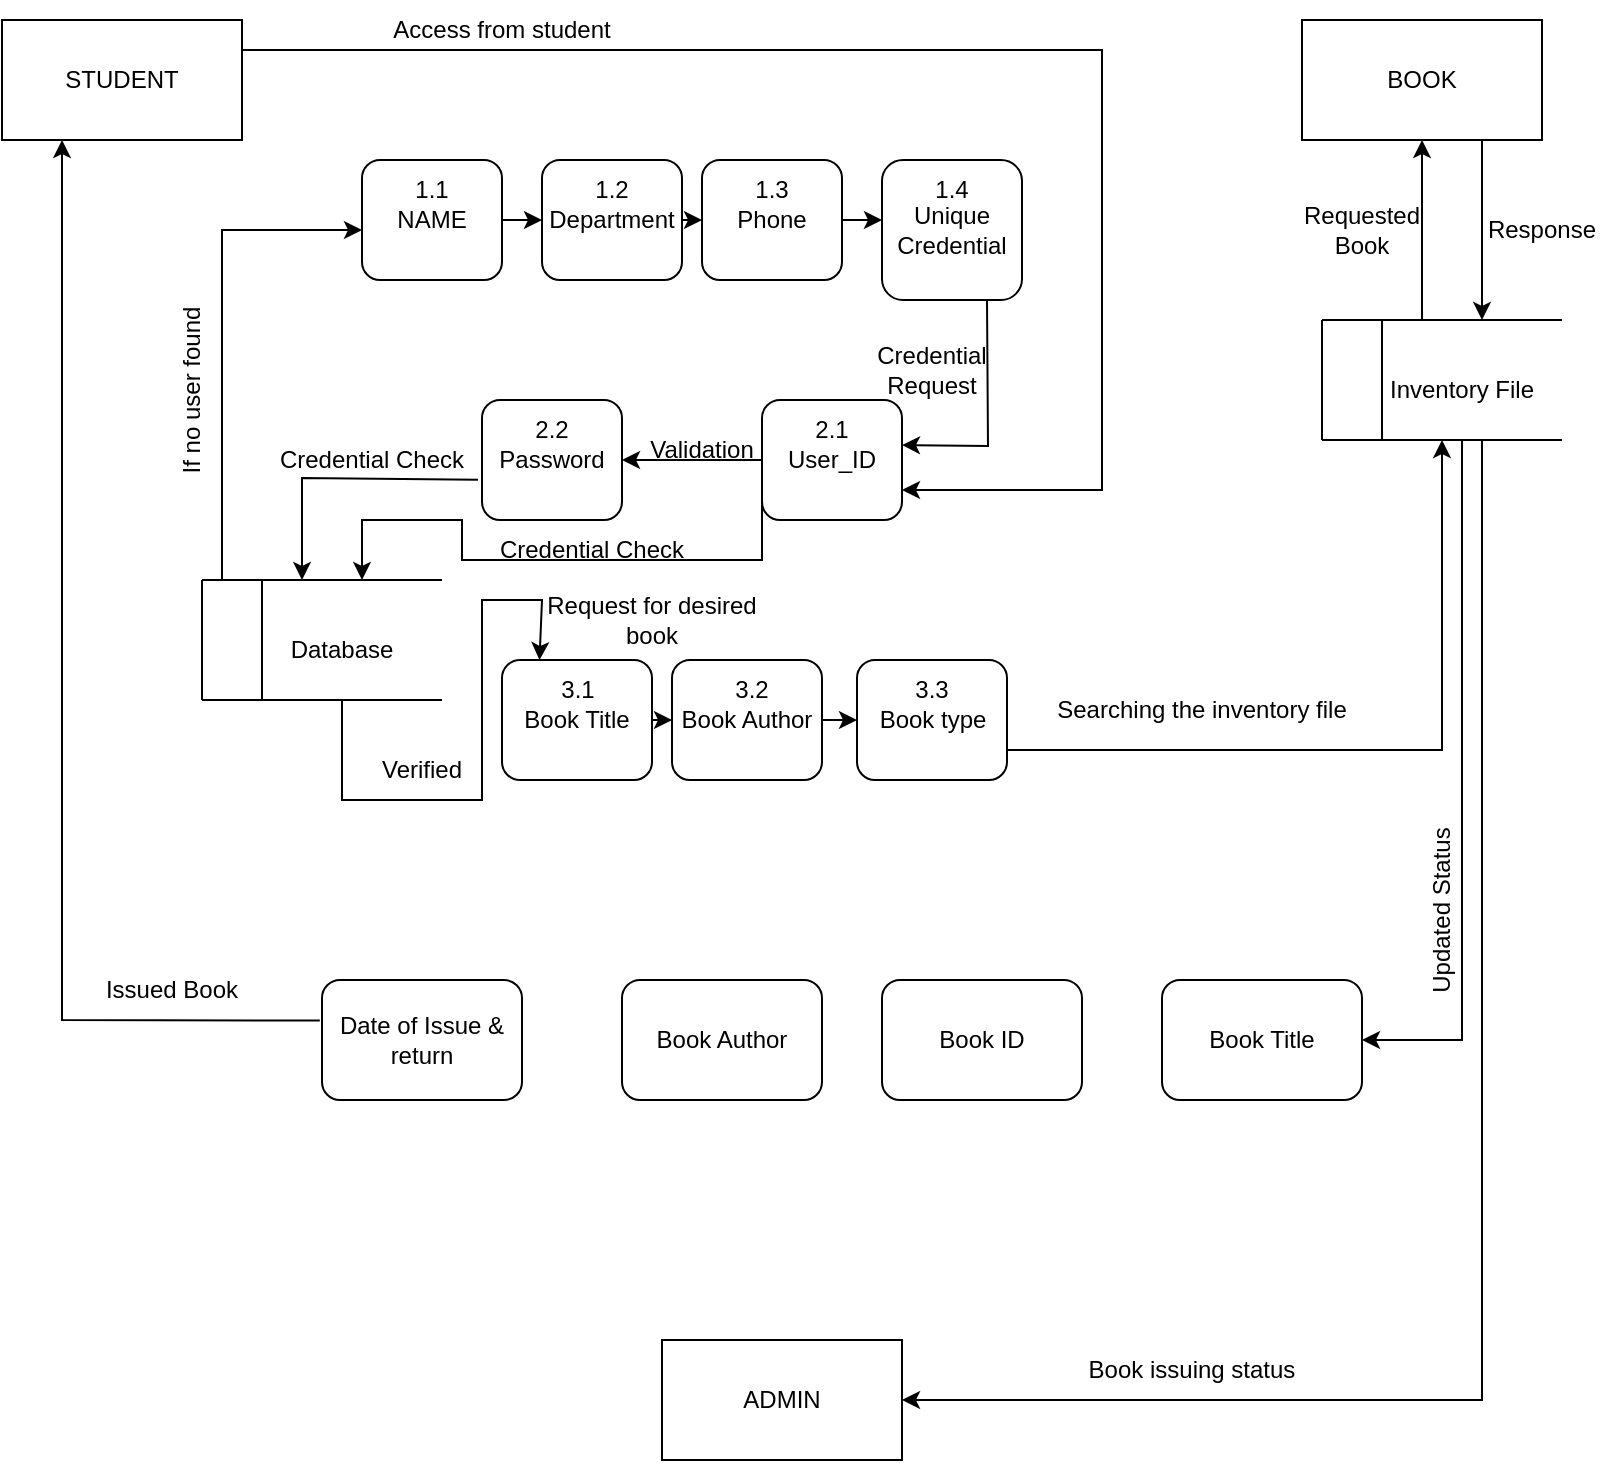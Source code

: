 <mxfile version="20.3.3" type="github">
  <diagram id="sZ0opgbdx6WAr5Ih1IuC" name="Page-1">
    <mxGraphModel dx="610" dy="345" grid="1" gridSize="10" guides="1" tooltips="1" connect="1" arrows="1" fold="1" page="1" pageScale="1" pageWidth="850" pageHeight="1100" math="0" shadow="0">
      <root>
        <mxCell id="0" />
        <mxCell id="1" parent="0" />
        <mxCell id="Gsfxx9Z68uU7SboIG1dY-45" value="STUDENT" style="rounded=0;whiteSpace=wrap;html=1;" vertex="1" parent="1">
          <mxGeometry x="20" y="30" width="120" height="60" as="geometry" />
        </mxCell>
        <mxCell id="Gsfxx9Z68uU7SboIG1dY-46" value="BOOK" style="rounded=0;whiteSpace=wrap;html=1;" vertex="1" parent="1">
          <mxGeometry x="670" y="30" width="120" height="60" as="geometry" />
        </mxCell>
        <mxCell id="Gsfxx9Z68uU7SboIG1dY-51" value="1.0" style="text;html=1;strokeColor=none;fillColor=none;align=center;verticalAlign=middle;whiteSpace=wrap;rounded=0;" vertex="1" parent="1">
          <mxGeometry x="200" y="100" width="60" height="30" as="geometry" />
        </mxCell>
        <mxCell id="Gsfxx9Z68uU7SboIG1dY-56" value="" style="endArrow=none;html=1;rounded=0;entryX=0.25;entryY=0;entryDx=0;entryDy=0;exitX=0.25;exitY=1;exitDx=0;exitDy=0;" edge="1" parent="1">
          <mxGeometry width="50" height="50" relative="1" as="geometry">
            <mxPoint x="710" y="240" as="sourcePoint" />
            <mxPoint x="710" y="180" as="targetPoint" />
          </mxGeometry>
        </mxCell>
        <mxCell id="Gsfxx9Z68uU7SboIG1dY-57" value="" style="endArrow=none;html=1;rounded=0;entryX=0;entryY=0;entryDx=0;entryDy=0;exitX=1;exitY=0;exitDx=0;exitDy=0;" edge="1" parent="1">
          <mxGeometry width="50" height="50" relative="1" as="geometry">
            <mxPoint x="800" y="180" as="sourcePoint" />
            <mxPoint x="680" y="180" as="targetPoint" />
          </mxGeometry>
        </mxCell>
        <mxCell id="Gsfxx9Z68uU7SboIG1dY-58" value="" style="endArrow=none;html=1;rounded=0;entryX=0;entryY=0;entryDx=0;entryDy=0;exitX=0;exitY=1;exitDx=0;exitDy=0;" edge="1" parent="1">
          <mxGeometry width="50" height="50" relative="1" as="geometry">
            <mxPoint x="680" y="240" as="sourcePoint" />
            <mxPoint x="680" y="180" as="targetPoint" />
          </mxGeometry>
        </mxCell>
        <mxCell id="Gsfxx9Z68uU7SboIG1dY-59" value="" style="endArrow=none;html=1;rounded=0;" edge="1" parent="1">
          <mxGeometry width="50" height="50" relative="1" as="geometry">
            <mxPoint x="680" y="240" as="sourcePoint" />
            <mxPoint x="800" y="240" as="targetPoint" />
          </mxGeometry>
        </mxCell>
        <mxCell id="Gsfxx9Z68uU7SboIG1dY-60" value="Inventory File" style="text;html=1;strokeColor=none;fillColor=none;align=center;verticalAlign=middle;whiteSpace=wrap;rounded=0;" vertex="1" parent="1">
          <mxGeometry x="690" y="200" width="120" height="30" as="geometry" />
        </mxCell>
        <mxCell id="Gsfxx9Z68uU7SboIG1dY-64" value="" style="endArrow=none;html=1;rounded=0;exitX=0.25;exitY=1;exitDx=0;exitDy=0;entryX=0.25;entryY=0;entryDx=0;entryDy=0;" edge="1" parent="1">
          <mxGeometry width="50" height="50" relative="1" as="geometry">
            <mxPoint x="150" y="370" as="sourcePoint" />
            <mxPoint x="150" y="310" as="targetPoint" />
          </mxGeometry>
        </mxCell>
        <mxCell id="Gsfxx9Z68uU7SboIG1dY-65" value="" style="endArrow=none;html=1;rounded=0;exitX=0;exitY=0;exitDx=0;exitDy=0;entryX=1;entryY=0;entryDx=0;entryDy=0;" edge="1" parent="1">
          <mxGeometry width="50" height="50" relative="1" as="geometry">
            <mxPoint x="120" y="310" as="sourcePoint" />
            <mxPoint x="240" y="310" as="targetPoint" />
          </mxGeometry>
        </mxCell>
        <mxCell id="Gsfxx9Z68uU7SboIG1dY-66" value="" style="endArrow=none;html=1;rounded=0;exitX=0;exitY=1;exitDx=0;exitDy=0;entryX=1;entryY=1;entryDx=0;entryDy=0;" edge="1" parent="1">
          <mxGeometry width="50" height="50" relative="1" as="geometry">
            <mxPoint x="120" y="370" as="sourcePoint" />
            <mxPoint x="240" y="370" as="targetPoint" />
          </mxGeometry>
        </mxCell>
        <mxCell id="Gsfxx9Z68uU7SboIG1dY-67" value="" style="endArrow=none;html=1;rounded=0;exitX=0;exitY=1;exitDx=0;exitDy=0;entryX=0;entryY=0;entryDx=0;entryDy=0;" edge="1" parent="1">
          <mxGeometry width="50" height="50" relative="1" as="geometry">
            <mxPoint x="120" y="370" as="sourcePoint" />
            <mxPoint x="120" y="310" as="targetPoint" />
          </mxGeometry>
        </mxCell>
        <mxCell id="Gsfxx9Z68uU7SboIG1dY-68" value="Database" style="text;html=1;strokeColor=none;fillColor=none;align=center;verticalAlign=middle;whiteSpace=wrap;rounded=0;" vertex="1" parent="1">
          <mxGeometry x="160" y="330" width="60" height="30" as="geometry" />
        </mxCell>
        <mxCell id="Gsfxx9Z68uU7SboIG1dY-69" value="" style="endArrow=classic;html=1;rounded=0;exitX=1;exitY=0.25;exitDx=0;exitDy=0;entryX=1;entryY=0.5;entryDx=0;entryDy=0;" edge="1" parent="1" source="Gsfxx9Z68uU7SboIG1dY-45">
          <mxGeometry width="50" height="50" relative="1" as="geometry">
            <mxPoint x="390" y="260" as="sourcePoint" />
            <mxPoint x="470" y="265" as="targetPoint" />
            <Array as="points">
              <mxPoint x="570" y="45" />
              <mxPoint x="570" y="265" />
            </Array>
          </mxGeometry>
        </mxCell>
        <mxCell id="Gsfxx9Z68uU7SboIG1dY-70" value="Access from student" style="text;html=1;strokeColor=none;fillColor=none;align=center;verticalAlign=middle;whiteSpace=wrap;rounded=0;" vertex="1" parent="1">
          <mxGeometry x="180" y="20" width="180" height="30" as="geometry" />
        </mxCell>
        <mxCell id="Gsfxx9Z68uU7SboIG1dY-72" value="Credential Request" style="text;html=1;strokeColor=none;fillColor=none;align=center;verticalAlign=middle;whiteSpace=wrap;rounded=0;" vertex="1" parent="1">
          <mxGeometry x="435" y="190" width="100" height="30" as="geometry" />
        </mxCell>
        <mxCell id="Gsfxx9Z68uU7SboIG1dY-73" value="" style="endArrow=classic;html=1;rounded=0;exitX=-0.029;exitY=0.665;exitDx=0;exitDy=0;exitPerimeter=0;" edge="1" parent="1" source="Gsfxx9Z68uU7SboIG1dY-108">
          <mxGeometry width="50" height="50" relative="1" as="geometry">
            <mxPoint x="250" y="259" as="sourcePoint" />
            <mxPoint x="170" y="310" as="targetPoint" />
            <Array as="points">
              <mxPoint x="170" y="259" />
            </Array>
          </mxGeometry>
        </mxCell>
        <mxCell id="Gsfxx9Z68uU7SboIG1dY-74" value="Credential Check" style="text;html=1;strokeColor=none;fillColor=none;align=center;verticalAlign=middle;whiteSpace=wrap;rounded=0;" vertex="1" parent="1">
          <mxGeometry x="140" y="235" width="130" height="30" as="geometry" />
        </mxCell>
        <mxCell id="Gsfxx9Z68uU7SboIG1dY-75" value="" style="endArrow=classic;html=1;rounded=0;entryX=0.25;entryY=0;entryDx=0;entryDy=0;" edge="1" parent="1" target="Gsfxx9Z68uU7SboIG1dY-116">
          <mxGeometry width="50" height="50" relative="1" as="geometry">
            <mxPoint x="190" y="370" as="sourcePoint" />
            <mxPoint x="410" y="350" as="targetPoint" />
            <Array as="points">
              <mxPoint x="190" y="420" />
              <mxPoint x="260" y="420" />
              <mxPoint x="260" y="320" />
              <mxPoint x="290" y="320" />
            </Array>
          </mxGeometry>
        </mxCell>
        <mxCell id="Gsfxx9Z68uU7SboIG1dY-76" value="Request for desired book" style="text;html=1;strokeColor=none;fillColor=none;align=center;verticalAlign=middle;whiteSpace=wrap;rounded=0;" vertex="1" parent="1">
          <mxGeometry x="285" y="320" width="120" height="20" as="geometry" />
        </mxCell>
        <mxCell id="Gsfxx9Z68uU7SboIG1dY-77" value="" style="endArrow=classic;html=1;rounded=0;exitX=1;exitY=0.75;exitDx=0;exitDy=0;" edge="1" parent="1" source="Gsfxx9Z68uU7SboIG1dY-118">
          <mxGeometry width="50" height="50" relative="1" as="geometry">
            <mxPoint x="540" y="395" as="sourcePoint" />
            <mxPoint x="740" y="240" as="targetPoint" />
            <Array as="points">
              <mxPoint x="740" y="395" />
            </Array>
          </mxGeometry>
        </mxCell>
        <mxCell id="Gsfxx9Z68uU7SboIG1dY-78" value="Searching the inventory file" style="text;html=1;strokeColor=none;fillColor=none;align=center;verticalAlign=middle;whiteSpace=wrap;rounded=0;" vertex="1" parent="1">
          <mxGeometry x="540" y="360" width="160" height="30" as="geometry" />
        </mxCell>
        <mxCell id="Gsfxx9Z68uU7SboIG1dY-79" value="" style="endArrow=classic;html=1;rounded=0;entryX=0.5;entryY=1;entryDx=0;entryDy=0;" edge="1" parent="1" target="Gsfxx9Z68uU7SboIG1dY-46">
          <mxGeometry width="50" height="50" relative="1" as="geometry">
            <mxPoint x="730" y="180" as="sourcePoint" />
            <mxPoint x="470" y="240" as="targetPoint" />
          </mxGeometry>
        </mxCell>
        <mxCell id="Gsfxx9Z68uU7SboIG1dY-80" value="Requested Book" style="text;html=1;strokeColor=none;fillColor=none;align=center;verticalAlign=middle;whiteSpace=wrap;rounded=0;" vertex="1" parent="1">
          <mxGeometry x="670" y="120" width="60" height="30" as="geometry" />
        </mxCell>
        <mxCell id="Gsfxx9Z68uU7SboIG1dY-81" value="" style="endArrow=classic;html=1;rounded=0;exitX=0.75;exitY=1;exitDx=0;exitDy=0;" edge="1" parent="1" source="Gsfxx9Z68uU7SboIG1dY-46">
          <mxGeometry width="50" height="50" relative="1" as="geometry">
            <mxPoint x="420" y="290" as="sourcePoint" />
            <mxPoint x="760" y="180" as="targetPoint" />
          </mxGeometry>
        </mxCell>
        <mxCell id="Gsfxx9Z68uU7SboIG1dY-82" value="Response" style="text;html=1;strokeColor=none;fillColor=none;align=center;verticalAlign=middle;whiteSpace=wrap;rounded=0;" vertex="1" parent="1">
          <mxGeometry x="760" y="120" width="60" height="30" as="geometry" />
        </mxCell>
        <mxCell id="Gsfxx9Z68uU7SboIG1dY-83" value="ADMIN" style="rounded=0;whiteSpace=wrap;html=1;" vertex="1" parent="1">
          <mxGeometry x="350" y="690" width="120" height="60" as="geometry" />
        </mxCell>
        <mxCell id="Gsfxx9Z68uU7SboIG1dY-84" value="" style="endArrow=classic;html=1;rounded=0;entryX=1;entryY=0.5;entryDx=0;entryDy=0;" edge="1" parent="1" target="Gsfxx9Z68uU7SboIG1dY-83">
          <mxGeometry width="50" height="50" relative="1" as="geometry">
            <mxPoint x="760" y="240" as="sourcePoint" />
            <mxPoint x="520" y="480" as="targetPoint" />
            <Array as="points">
              <mxPoint x="760" y="720" />
            </Array>
          </mxGeometry>
        </mxCell>
        <mxCell id="Gsfxx9Z68uU7SboIG1dY-85" value="Book issuing status" style="text;html=1;strokeColor=none;fillColor=none;align=center;verticalAlign=middle;whiteSpace=wrap;rounded=0;" vertex="1" parent="1">
          <mxGeometry x="560" y="690" width="110" height="30" as="geometry" />
        </mxCell>
        <mxCell id="Gsfxx9Z68uU7SboIG1dY-90" value="" style="endArrow=classic;html=1;rounded=0;entryX=0.25;entryY=1;entryDx=0;entryDy=0;exitX=-0.011;exitY=0.338;exitDx=0;exitDy=0;exitPerimeter=0;" edge="1" parent="1" source="Gsfxx9Z68uU7SboIG1dY-130" target="Gsfxx9Z68uU7SboIG1dY-45">
          <mxGeometry width="50" height="50" relative="1" as="geometry">
            <mxPoint x="170" y="530" as="sourcePoint" />
            <mxPoint x="290" y="300" as="targetPoint" />
            <Array as="points">
              <mxPoint x="50" y="530" />
            </Array>
          </mxGeometry>
        </mxCell>
        <mxCell id="Gsfxx9Z68uU7SboIG1dY-91" value="Issued Book" style="text;html=1;strokeColor=none;fillColor=none;align=center;verticalAlign=middle;whiteSpace=wrap;rounded=0;" vertex="1" parent="1">
          <mxGeometry x="60" y="500" width="90" height="30" as="geometry" />
        </mxCell>
        <mxCell id="Gsfxx9Z68uU7SboIG1dY-92" value="" style="endArrow=classic;html=1;rounded=0;entryX=0;entryY=0.5;entryDx=0;entryDy=0;" edge="1" parent="1">
          <mxGeometry width="50" height="50" relative="1" as="geometry">
            <mxPoint x="130" y="310" as="sourcePoint" />
            <mxPoint x="200" y="135" as="targetPoint" />
            <Array as="points">
              <mxPoint x="130" y="135" />
            </Array>
          </mxGeometry>
        </mxCell>
        <mxCell id="Gsfxx9Z68uU7SboIG1dY-93" value="If no user found" style="text;html=1;strokeColor=none;fillColor=none;align=center;verticalAlign=middle;whiteSpace=wrap;rounded=0;rotation=-90;" vertex="1" parent="1">
          <mxGeometry x="70" y="200" width="90" height="30" as="geometry" />
        </mxCell>
        <mxCell id="Gsfxx9Z68uU7SboIG1dY-94" value="NAME" style="rounded=1;whiteSpace=wrap;html=1;" vertex="1" parent="1">
          <mxGeometry x="200" y="100" width="70" height="60" as="geometry" />
        </mxCell>
        <mxCell id="Gsfxx9Z68uU7SboIG1dY-95" value="1.1" style="text;html=1;strokeColor=none;fillColor=none;align=center;verticalAlign=middle;whiteSpace=wrap;rounded=0;" vertex="1" parent="1">
          <mxGeometry x="205" y="100" width="60" height="30" as="geometry" />
        </mxCell>
        <mxCell id="Gsfxx9Z68uU7SboIG1dY-96" value="Department" style="rounded=1;whiteSpace=wrap;html=1;" vertex="1" parent="1">
          <mxGeometry x="290" y="100" width="70" height="60" as="geometry" />
        </mxCell>
        <mxCell id="Gsfxx9Z68uU7SboIG1dY-97" value="1.2" style="text;html=1;strokeColor=none;fillColor=none;align=center;verticalAlign=middle;whiteSpace=wrap;rounded=0;" vertex="1" parent="1">
          <mxGeometry x="295" y="100" width="60" height="30" as="geometry" />
        </mxCell>
        <mxCell id="Gsfxx9Z68uU7SboIG1dY-98" value="" style="endArrow=classic;html=1;rounded=0;exitX=1;exitY=0.5;exitDx=0;exitDy=0;" edge="1" parent="1" source="Gsfxx9Z68uU7SboIG1dY-94">
          <mxGeometry width="50" height="50" relative="1" as="geometry">
            <mxPoint x="400" y="180" as="sourcePoint" />
            <mxPoint x="290" y="130" as="targetPoint" />
          </mxGeometry>
        </mxCell>
        <mxCell id="Gsfxx9Z68uU7SboIG1dY-99" value="Phone" style="rounded=1;whiteSpace=wrap;html=1;" vertex="1" parent="1">
          <mxGeometry x="370" y="100" width="70" height="60" as="geometry" />
        </mxCell>
        <mxCell id="Gsfxx9Z68uU7SboIG1dY-100" value="1.3" style="text;html=1;strokeColor=none;fillColor=none;align=center;verticalAlign=middle;whiteSpace=wrap;rounded=0;" vertex="1" parent="1">
          <mxGeometry x="375" y="100" width="60" height="30" as="geometry" />
        </mxCell>
        <mxCell id="Gsfxx9Z68uU7SboIG1dY-101" value="" style="endArrow=classic;html=1;rounded=0;exitX=1;exitY=0.5;exitDx=0;exitDy=0;" edge="1" parent="1" source="Gsfxx9Z68uU7SboIG1dY-96">
          <mxGeometry width="50" height="50" relative="1" as="geometry">
            <mxPoint x="350" y="180" as="sourcePoint" />
            <mxPoint x="370" y="130" as="targetPoint" />
          </mxGeometry>
        </mxCell>
        <mxCell id="Gsfxx9Z68uU7SboIG1dY-102" value="Unique Credential" style="rounded=1;whiteSpace=wrap;html=1;" vertex="1" parent="1">
          <mxGeometry x="460" y="100" width="70" height="70" as="geometry" />
        </mxCell>
        <mxCell id="Gsfxx9Z68uU7SboIG1dY-103" value="1.4" style="text;html=1;strokeColor=none;fillColor=none;align=center;verticalAlign=middle;whiteSpace=wrap;rounded=0;" vertex="1" parent="1">
          <mxGeometry x="465" y="100" width="60" height="30" as="geometry" />
        </mxCell>
        <mxCell id="Gsfxx9Z68uU7SboIG1dY-104" value="" style="endArrow=classic;html=1;rounded=0;entryX=0;entryY=0.429;entryDx=0;entryDy=0;entryPerimeter=0;exitX=1;exitY=0.5;exitDx=0;exitDy=0;" edge="1" parent="1" source="Gsfxx9Z68uU7SboIG1dY-99" target="Gsfxx9Z68uU7SboIG1dY-102">
          <mxGeometry width="50" height="50" relative="1" as="geometry">
            <mxPoint x="310" y="210" as="sourcePoint" />
            <mxPoint x="360" y="160" as="targetPoint" />
          </mxGeometry>
        </mxCell>
        <mxCell id="Gsfxx9Z68uU7SboIG1dY-105" value="" style="endArrow=classic;html=1;rounded=0;entryX=1;entryY=0.25;entryDx=0;entryDy=0;exitX=0.75;exitY=1;exitDx=0;exitDy=0;" edge="1" parent="1" source="Gsfxx9Z68uU7SboIG1dY-102">
          <mxGeometry width="50" height="50" relative="1" as="geometry">
            <mxPoint x="360" y="260" as="sourcePoint" />
            <mxPoint x="470" y="242.5" as="targetPoint" />
            <Array as="points">
              <mxPoint x="513" y="243" />
            </Array>
          </mxGeometry>
        </mxCell>
        <mxCell id="Gsfxx9Z68uU7SboIG1dY-106" value="User_ID" style="rounded=1;whiteSpace=wrap;html=1;" vertex="1" parent="1">
          <mxGeometry x="400" y="220" width="70" height="60" as="geometry" />
        </mxCell>
        <mxCell id="Gsfxx9Z68uU7SboIG1dY-108" value="Password" style="rounded=1;whiteSpace=wrap;html=1;" vertex="1" parent="1">
          <mxGeometry x="260" y="220" width="70" height="60" as="geometry" />
        </mxCell>
        <mxCell id="Gsfxx9Z68uU7SboIG1dY-109" value="" style="endArrow=classic;html=1;rounded=0;entryX=1;entryY=0.5;entryDx=0;entryDy=0;exitX=0;exitY=0.5;exitDx=0;exitDy=0;" edge="1" parent="1" source="Gsfxx9Z68uU7SboIG1dY-106" target="Gsfxx9Z68uU7SboIG1dY-108">
          <mxGeometry width="50" height="50" relative="1" as="geometry">
            <mxPoint x="360" y="310" as="sourcePoint" />
            <mxPoint x="410" y="260" as="targetPoint" />
          </mxGeometry>
        </mxCell>
        <mxCell id="Gsfxx9Z68uU7SboIG1dY-110" value="" style="endArrow=classic;html=1;rounded=0;exitX=0;exitY=0.75;exitDx=0;exitDy=0;" edge="1" parent="1" source="Gsfxx9Z68uU7SboIG1dY-106">
          <mxGeometry width="50" height="50" relative="1" as="geometry">
            <mxPoint x="360" y="290" as="sourcePoint" />
            <mxPoint x="200" y="310" as="targetPoint" />
            <Array as="points">
              <mxPoint x="400" y="300" />
              <mxPoint x="250" y="300" />
              <mxPoint x="250" y="280" />
              <mxPoint x="200" y="280" />
            </Array>
          </mxGeometry>
        </mxCell>
        <mxCell id="Gsfxx9Z68uU7SboIG1dY-111" value="Credential Check" style="text;html=1;strokeColor=none;fillColor=none;align=center;verticalAlign=middle;whiteSpace=wrap;rounded=0;" vertex="1" parent="1">
          <mxGeometry x="250" y="280" width="130" height="30" as="geometry" />
        </mxCell>
        <mxCell id="Gsfxx9Z68uU7SboIG1dY-112" value="Validation" style="text;html=1;strokeColor=none;fillColor=none;align=center;verticalAlign=middle;whiteSpace=wrap;rounded=0;" vertex="1" parent="1">
          <mxGeometry x="340" y="230" width="60" height="30" as="geometry" />
        </mxCell>
        <mxCell id="Gsfxx9Z68uU7SboIG1dY-113" value="Verified" style="text;html=1;strokeColor=none;fillColor=none;align=center;verticalAlign=middle;whiteSpace=wrap;rounded=0;" vertex="1" parent="1">
          <mxGeometry x="200" y="390" width="60" height="30" as="geometry" />
        </mxCell>
        <mxCell id="Gsfxx9Z68uU7SboIG1dY-114" value="2.1" style="text;html=1;strokeColor=none;fillColor=none;align=center;verticalAlign=middle;whiteSpace=wrap;rounded=0;" vertex="1" parent="1">
          <mxGeometry x="405" y="220" width="60" height="30" as="geometry" />
        </mxCell>
        <mxCell id="Gsfxx9Z68uU7SboIG1dY-115" value="2.2" style="text;html=1;strokeColor=none;fillColor=none;align=center;verticalAlign=middle;whiteSpace=wrap;rounded=0;" vertex="1" parent="1">
          <mxGeometry x="265" y="220" width="60" height="30" as="geometry" />
        </mxCell>
        <mxCell id="Gsfxx9Z68uU7SboIG1dY-120" style="edgeStyle=orthogonalEdgeStyle;rounded=0;orthogonalLoop=1;jettySize=auto;html=1;exitX=1;exitY=0.5;exitDx=0;exitDy=0;entryX=0;entryY=0.5;entryDx=0;entryDy=0;" edge="1" parent="1" source="Gsfxx9Z68uU7SboIG1dY-116" target="Gsfxx9Z68uU7SboIG1dY-117">
          <mxGeometry relative="1" as="geometry" />
        </mxCell>
        <mxCell id="Gsfxx9Z68uU7SboIG1dY-116" value="Book Title" style="rounded=1;whiteSpace=wrap;html=1;" vertex="1" parent="1">
          <mxGeometry x="270" y="350" width="75" height="60" as="geometry" />
        </mxCell>
        <mxCell id="Gsfxx9Z68uU7SboIG1dY-121" style="edgeStyle=orthogonalEdgeStyle;rounded=0;orthogonalLoop=1;jettySize=auto;html=1;exitX=1;exitY=0.5;exitDx=0;exitDy=0;entryX=0;entryY=0.5;entryDx=0;entryDy=0;" edge="1" parent="1" source="Gsfxx9Z68uU7SboIG1dY-117" target="Gsfxx9Z68uU7SboIG1dY-118">
          <mxGeometry relative="1" as="geometry" />
        </mxCell>
        <mxCell id="Gsfxx9Z68uU7SboIG1dY-117" value="Book Author" style="rounded=1;whiteSpace=wrap;html=1;" vertex="1" parent="1">
          <mxGeometry x="355" y="350" width="75" height="60" as="geometry" />
        </mxCell>
        <mxCell id="Gsfxx9Z68uU7SboIG1dY-118" value="Book type" style="rounded=1;whiteSpace=wrap;html=1;" vertex="1" parent="1">
          <mxGeometry x="447.5" y="350" width="75" height="60" as="geometry" />
        </mxCell>
        <mxCell id="Gsfxx9Z68uU7SboIG1dY-122" value="3.1" style="text;html=1;strokeColor=none;fillColor=none;align=center;verticalAlign=middle;whiteSpace=wrap;rounded=0;" vertex="1" parent="1">
          <mxGeometry x="277.5" y="350" width="60" height="30" as="geometry" />
        </mxCell>
        <mxCell id="Gsfxx9Z68uU7SboIG1dY-123" value="3.2" style="text;html=1;strokeColor=none;fillColor=none;align=center;verticalAlign=middle;whiteSpace=wrap;rounded=0;" vertex="1" parent="1">
          <mxGeometry x="365" y="350" width="60" height="30" as="geometry" />
        </mxCell>
        <mxCell id="Gsfxx9Z68uU7SboIG1dY-124" value="3.3" style="text;html=1;strokeColor=none;fillColor=none;align=center;verticalAlign=middle;whiteSpace=wrap;rounded=0;" vertex="1" parent="1">
          <mxGeometry x="455" y="350" width="60" height="30" as="geometry" />
        </mxCell>
        <mxCell id="Gsfxx9Z68uU7SboIG1dY-127" value="Book Title" style="rounded=1;whiteSpace=wrap;html=1;" vertex="1" parent="1">
          <mxGeometry x="600" y="510" width="100" height="60" as="geometry" />
        </mxCell>
        <mxCell id="Gsfxx9Z68uU7SboIG1dY-128" value="Book ID&lt;span style=&quot;color: rgba(0, 0, 0, 0); font-family: monospace; font-size: 0px; text-align: start;&quot;&gt;%3CmxGraphModel%3E%3Croot%3E%3CmxCell%20id%3D%220%22%2F%3E%3CmxCell%20id%3D%221%22%20parent%3D%220%22%2F%3E%3CmxCell%20id%3D%222%22%20value%3D%22Book%20Title%22%20style%3D%22rounded%3D1%3BwhiteSpace%3Dwrap%3Bhtml%3D1%3B%22%20vertex%3D%221%22%20parent%3D%221%22%3E%3CmxGeometry%20x%3D%22530%22%20y%3D%22510%22%20width%3D%22100%22%20height%3D%2260%22%20as%3D%22geometry%22%2F%3E%3C%2FmxCell%3E%3C%2Froot%3E%3C%2FmxGraphModel%3E&lt;/span&gt;" style="rounded=1;whiteSpace=wrap;html=1;" vertex="1" parent="1">
          <mxGeometry x="460" y="510" width="100" height="60" as="geometry" />
        </mxCell>
        <mxCell id="Gsfxx9Z68uU7SboIG1dY-129" value="Book Author" style="rounded=1;whiteSpace=wrap;html=1;" vertex="1" parent="1">
          <mxGeometry x="330" y="510" width="100" height="60" as="geometry" />
        </mxCell>
        <mxCell id="Gsfxx9Z68uU7SboIG1dY-130" value="Date of Issue &amp;amp; return" style="rounded=1;whiteSpace=wrap;html=1;" vertex="1" parent="1">
          <mxGeometry x="180" y="510" width="100" height="60" as="geometry" />
        </mxCell>
        <mxCell id="Gsfxx9Z68uU7SboIG1dY-131" value="" style="endArrow=classic;html=1;rounded=0;entryX=1;entryY=0.5;entryDx=0;entryDy=0;" edge="1" parent="1" target="Gsfxx9Z68uU7SboIG1dY-127">
          <mxGeometry width="50" height="50" relative="1" as="geometry">
            <mxPoint x="750" y="240" as="sourcePoint" />
            <mxPoint x="650" y="400" as="targetPoint" />
            <Array as="points">
              <mxPoint x="750" y="540" />
            </Array>
          </mxGeometry>
        </mxCell>
        <mxCell id="Gsfxx9Z68uU7SboIG1dY-132" value="Updated Status" style="text;html=1;strokeColor=none;fillColor=none;align=center;verticalAlign=middle;whiteSpace=wrap;rounded=0;rotation=-90;" vertex="1" parent="1">
          <mxGeometry x="690" y="460" width="100" height="30" as="geometry" />
        </mxCell>
      </root>
    </mxGraphModel>
  </diagram>
</mxfile>

